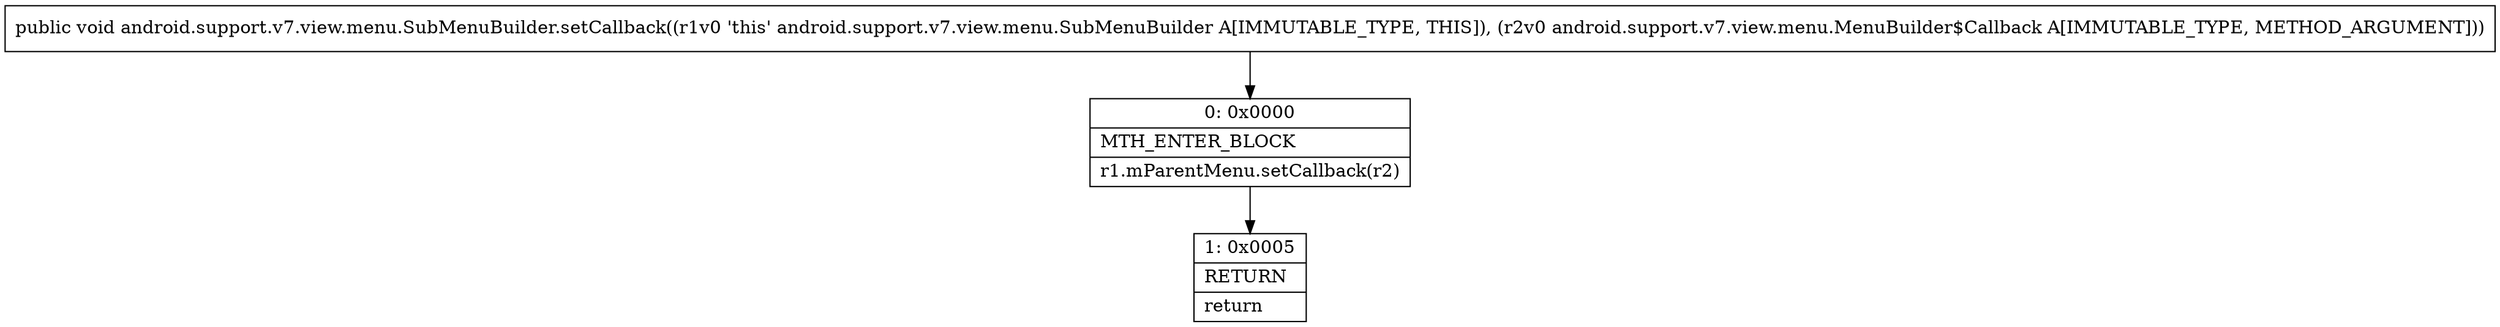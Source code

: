 digraph "CFG forandroid.support.v7.view.menu.SubMenuBuilder.setCallback(Landroid\/support\/v7\/view\/menu\/MenuBuilder$Callback;)V" {
Node_0 [shape=record,label="{0\:\ 0x0000|MTH_ENTER_BLOCK\l|r1.mParentMenu.setCallback(r2)\l}"];
Node_1 [shape=record,label="{1\:\ 0x0005|RETURN\l|return\l}"];
MethodNode[shape=record,label="{public void android.support.v7.view.menu.SubMenuBuilder.setCallback((r1v0 'this' android.support.v7.view.menu.SubMenuBuilder A[IMMUTABLE_TYPE, THIS]), (r2v0 android.support.v7.view.menu.MenuBuilder$Callback A[IMMUTABLE_TYPE, METHOD_ARGUMENT])) }"];
MethodNode -> Node_0;
Node_0 -> Node_1;
}

